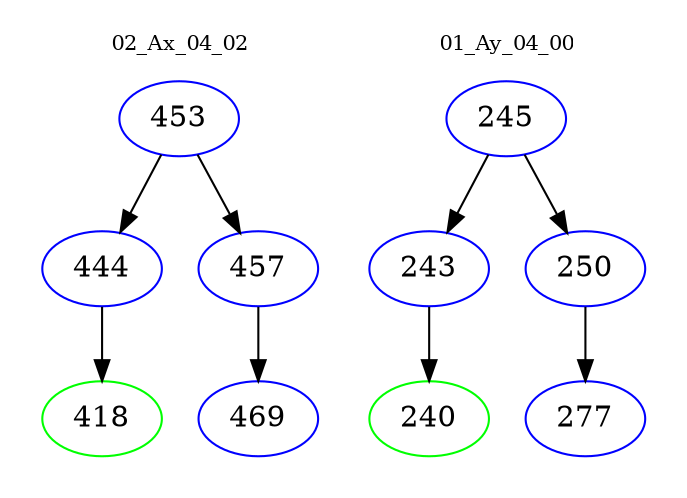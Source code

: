 digraph{
subgraph cluster_0 {
color = white
label = "02_Ax_04_02";
fontsize=10;
T0_453 [label="453", color="blue"]
T0_453 -> T0_444 [color="black"]
T0_444 [label="444", color="blue"]
T0_444 -> T0_418 [color="black"]
T0_418 [label="418", color="green"]
T0_453 -> T0_457 [color="black"]
T0_457 [label="457", color="blue"]
T0_457 -> T0_469 [color="black"]
T0_469 [label="469", color="blue"]
}
subgraph cluster_1 {
color = white
label = "01_Ay_04_00";
fontsize=10;
T1_245 [label="245", color="blue"]
T1_245 -> T1_243 [color="black"]
T1_243 [label="243", color="blue"]
T1_243 -> T1_240 [color="black"]
T1_240 [label="240", color="green"]
T1_245 -> T1_250 [color="black"]
T1_250 [label="250", color="blue"]
T1_250 -> T1_277 [color="black"]
T1_277 [label="277", color="blue"]
}
}
